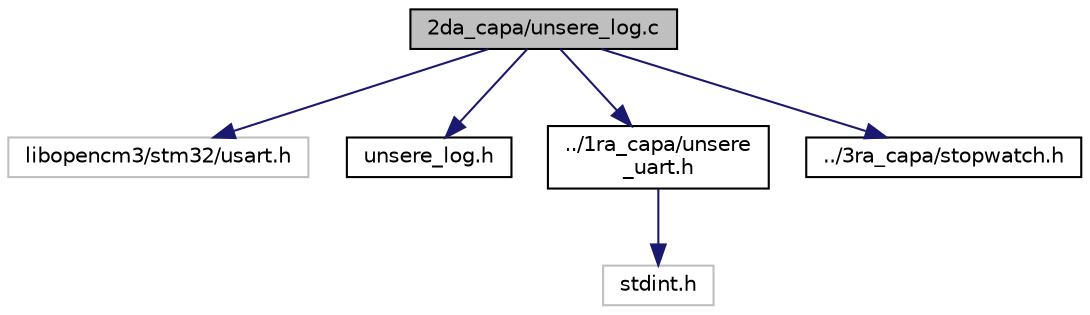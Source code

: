 digraph "2da_capa/unsere_log.c"
{
  edge [fontname="Helvetica",fontsize="10",labelfontname="Helvetica",labelfontsize="10"];
  node [fontname="Helvetica",fontsize="10",shape=record];
  Node0 [label="2da_capa/unsere_log.c",height=0.2,width=0.4,color="black", fillcolor="grey75", style="filled", fontcolor="black"];
  Node0 -> Node1 [color="midnightblue",fontsize="10",style="solid",fontname="Helvetica"];
  Node1 [label="libopencm3/stm32/usart.h",height=0.2,width=0.4,color="grey75", fillcolor="white", style="filled"];
  Node0 -> Node2 [color="midnightblue",fontsize="10",style="solid",fontname="Helvetica"];
  Node2 [label="unsere_log.h",height=0.2,width=0.4,color="black", fillcolor="white", style="filled",URL="$unsere__log_8h.html"];
  Node0 -> Node3 [color="midnightblue",fontsize="10",style="solid",fontname="Helvetica"];
  Node3 [label="../1ra_capa/unsere\l_uart.h",height=0.2,width=0.4,color="black", fillcolor="white", style="filled",URL="$unsere__uart_8h.html"];
  Node3 -> Node4 [color="midnightblue",fontsize="10",style="solid",fontname="Helvetica"];
  Node4 [label="stdint.h",height=0.2,width=0.4,color="grey75", fillcolor="white", style="filled"];
  Node0 -> Node5 [color="midnightblue",fontsize="10",style="solid",fontname="Helvetica"];
  Node5 [label="../3ra_capa/stopwatch.h",height=0.2,width=0.4,color="black", fillcolor="white", style="filled",URL="$stopwatch_8h.html"];
}
